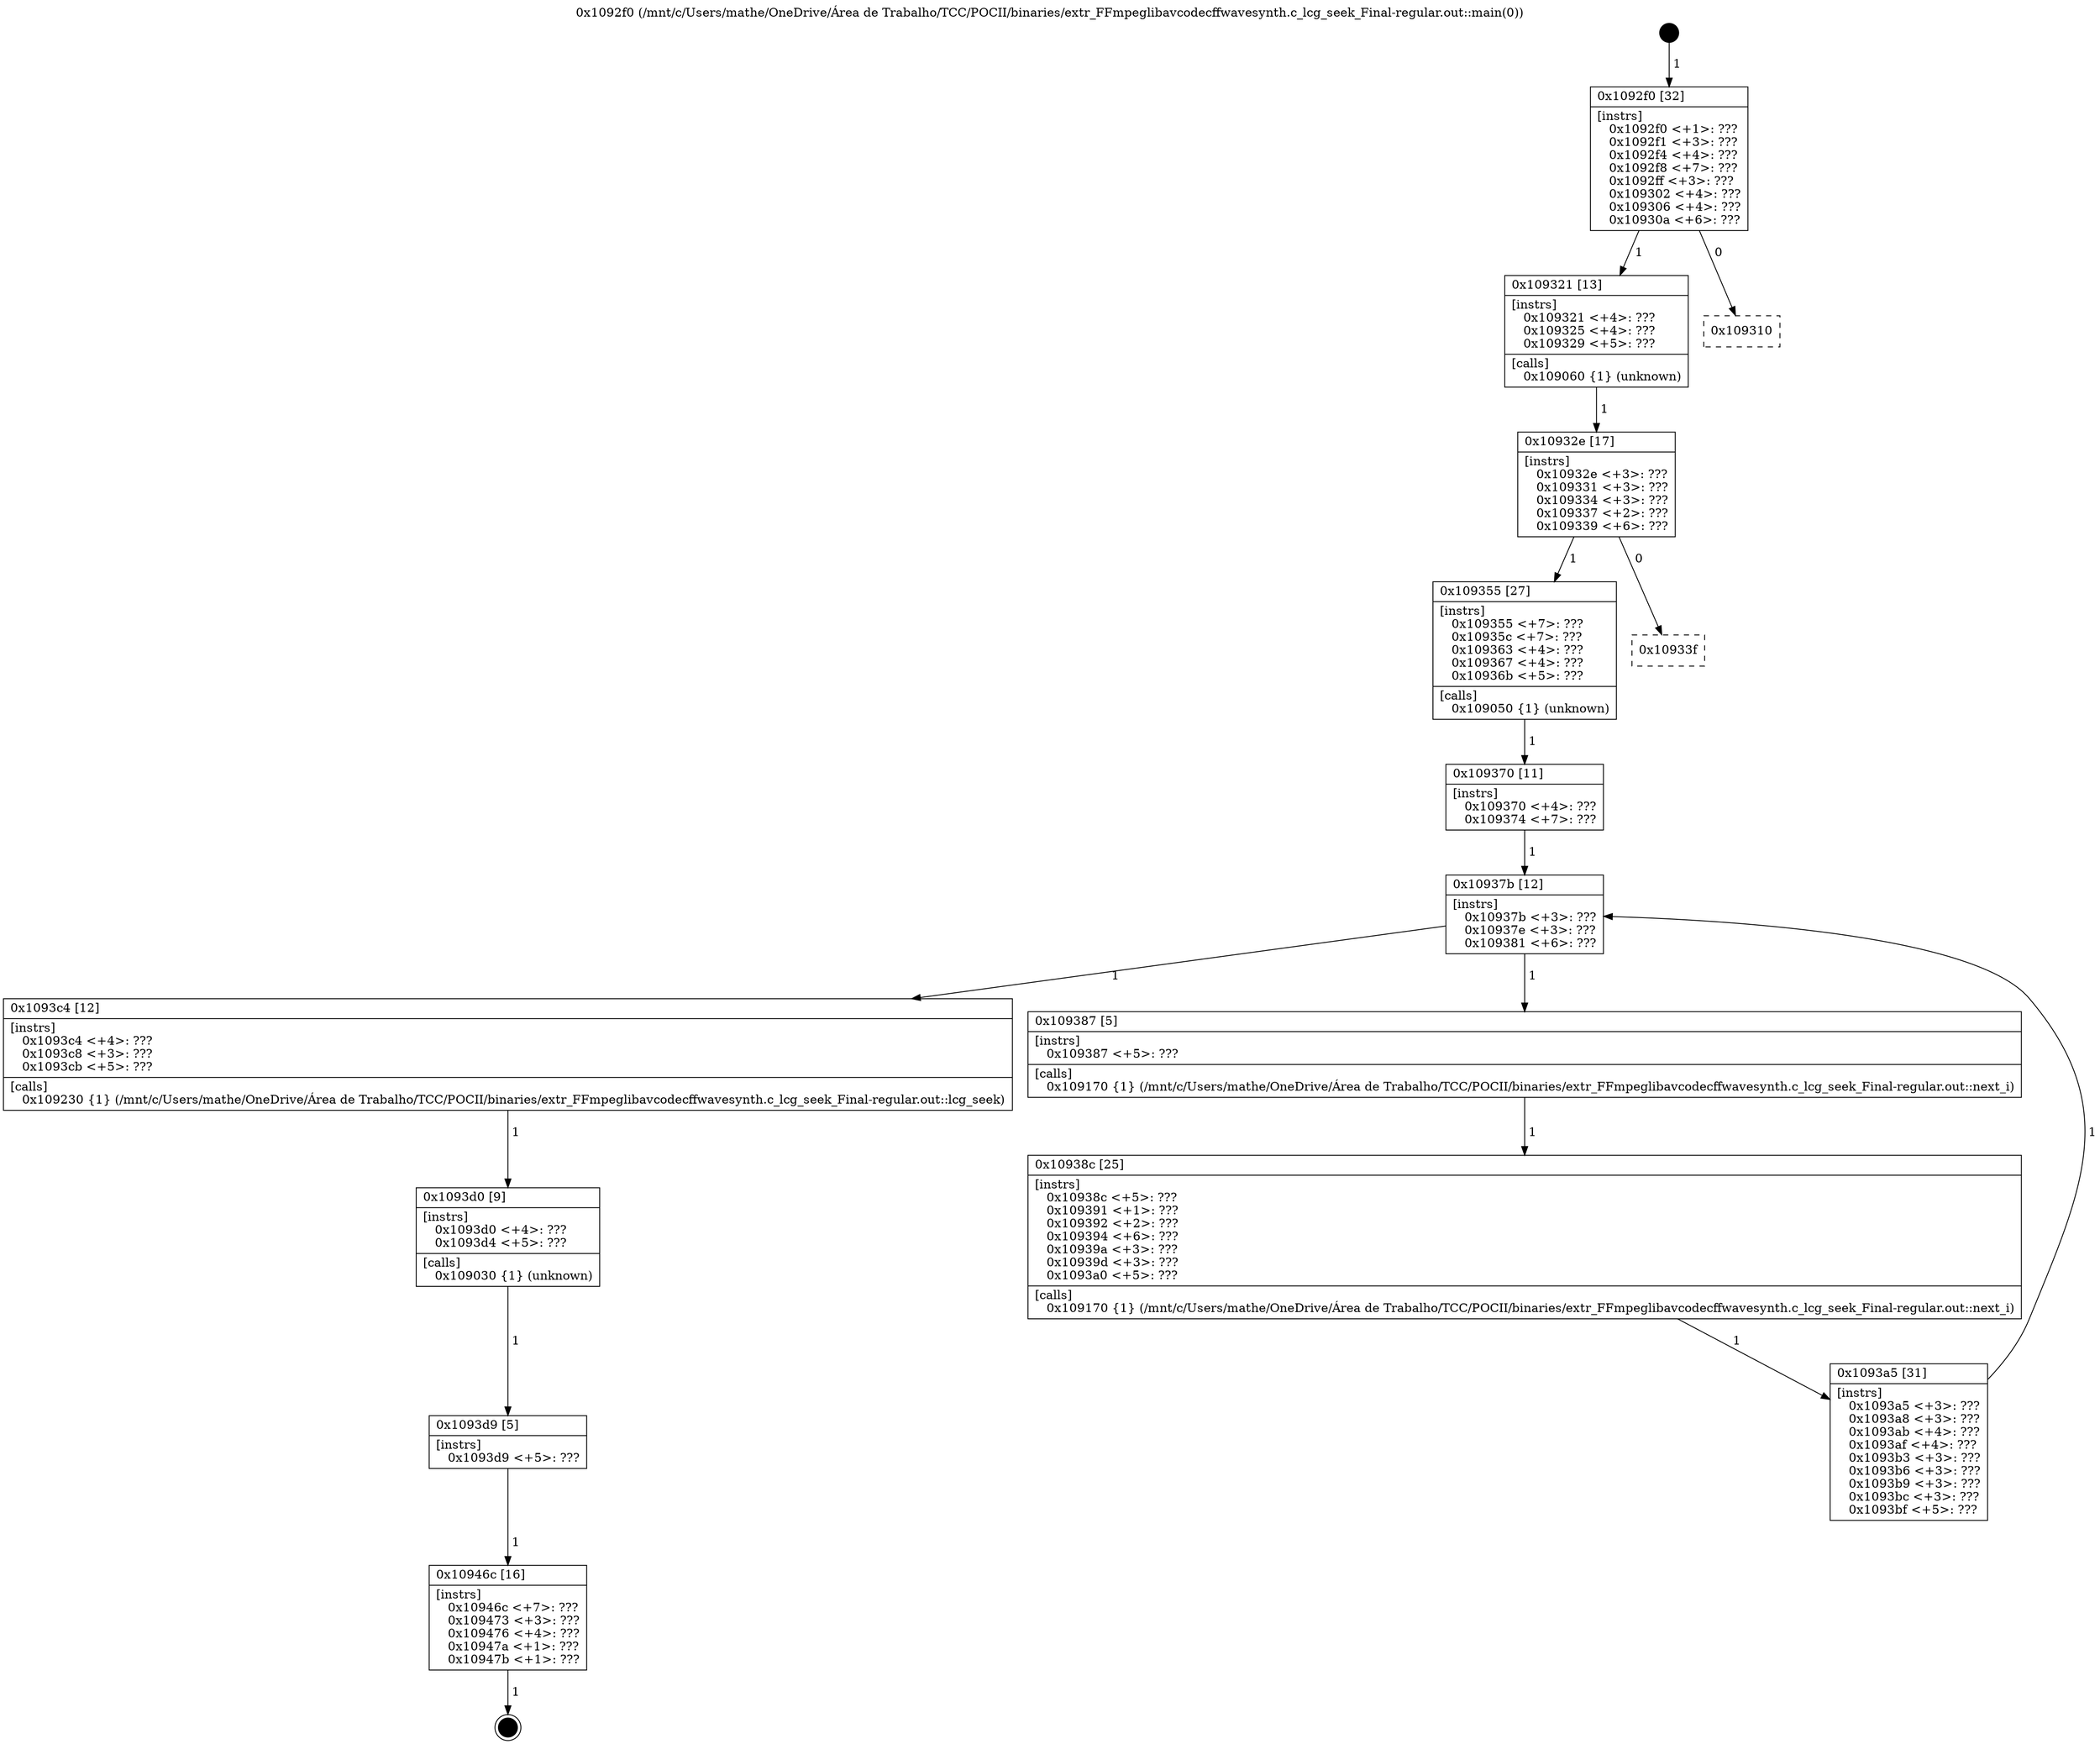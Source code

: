 digraph "0x1092f0" {
  label = "0x1092f0 (/mnt/c/Users/mathe/OneDrive/Área de Trabalho/TCC/POCII/binaries/extr_FFmpeglibavcodecffwavesynth.c_lcg_seek_Final-regular.out::main(0))"
  labelloc = "t"
  node[shape=record]

  Entry [label="",width=0.3,height=0.3,shape=circle,fillcolor=black,style=filled]
  "0x1092f0" [label="{
     0x1092f0 [32]\l
     | [instrs]\l
     &nbsp;&nbsp;0x1092f0 \<+1\>: ???\l
     &nbsp;&nbsp;0x1092f1 \<+3\>: ???\l
     &nbsp;&nbsp;0x1092f4 \<+4\>: ???\l
     &nbsp;&nbsp;0x1092f8 \<+7\>: ???\l
     &nbsp;&nbsp;0x1092ff \<+3\>: ???\l
     &nbsp;&nbsp;0x109302 \<+4\>: ???\l
     &nbsp;&nbsp;0x109306 \<+4\>: ???\l
     &nbsp;&nbsp;0x10930a \<+6\>: ???\l
  }"]
  "0x109321" [label="{
     0x109321 [13]\l
     | [instrs]\l
     &nbsp;&nbsp;0x109321 \<+4\>: ???\l
     &nbsp;&nbsp;0x109325 \<+4\>: ???\l
     &nbsp;&nbsp;0x109329 \<+5\>: ???\l
     | [calls]\l
     &nbsp;&nbsp;0x109060 \{1\} (unknown)\l
  }"]
  "0x109310" [label="{
     0x109310\l
  }", style=dashed]
  "0x10932e" [label="{
     0x10932e [17]\l
     | [instrs]\l
     &nbsp;&nbsp;0x10932e \<+3\>: ???\l
     &nbsp;&nbsp;0x109331 \<+3\>: ???\l
     &nbsp;&nbsp;0x109334 \<+3\>: ???\l
     &nbsp;&nbsp;0x109337 \<+2\>: ???\l
     &nbsp;&nbsp;0x109339 \<+6\>: ???\l
  }"]
  "0x109355" [label="{
     0x109355 [27]\l
     | [instrs]\l
     &nbsp;&nbsp;0x109355 \<+7\>: ???\l
     &nbsp;&nbsp;0x10935c \<+7\>: ???\l
     &nbsp;&nbsp;0x109363 \<+4\>: ???\l
     &nbsp;&nbsp;0x109367 \<+4\>: ???\l
     &nbsp;&nbsp;0x10936b \<+5\>: ???\l
     | [calls]\l
     &nbsp;&nbsp;0x109050 \{1\} (unknown)\l
  }"]
  "0x10933f" [label="{
     0x10933f\l
  }", style=dashed]
  "0x10937b" [label="{
     0x10937b [12]\l
     | [instrs]\l
     &nbsp;&nbsp;0x10937b \<+3\>: ???\l
     &nbsp;&nbsp;0x10937e \<+3\>: ???\l
     &nbsp;&nbsp;0x109381 \<+6\>: ???\l
  }"]
  "0x1093c4" [label="{
     0x1093c4 [12]\l
     | [instrs]\l
     &nbsp;&nbsp;0x1093c4 \<+4\>: ???\l
     &nbsp;&nbsp;0x1093c8 \<+3\>: ???\l
     &nbsp;&nbsp;0x1093cb \<+5\>: ???\l
     | [calls]\l
     &nbsp;&nbsp;0x109230 \{1\} (/mnt/c/Users/mathe/OneDrive/Área de Trabalho/TCC/POCII/binaries/extr_FFmpeglibavcodecffwavesynth.c_lcg_seek_Final-regular.out::lcg_seek)\l
  }"]
  "0x109387" [label="{
     0x109387 [5]\l
     | [instrs]\l
     &nbsp;&nbsp;0x109387 \<+5\>: ???\l
     | [calls]\l
     &nbsp;&nbsp;0x109170 \{1\} (/mnt/c/Users/mathe/OneDrive/Área de Trabalho/TCC/POCII/binaries/extr_FFmpeglibavcodecffwavesynth.c_lcg_seek_Final-regular.out::next_i)\l
  }"]
  "0x10938c" [label="{
     0x10938c [25]\l
     | [instrs]\l
     &nbsp;&nbsp;0x10938c \<+5\>: ???\l
     &nbsp;&nbsp;0x109391 \<+1\>: ???\l
     &nbsp;&nbsp;0x109392 \<+2\>: ???\l
     &nbsp;&nbsp;0x109394 \<+6\>: ???\l
     &nbsp;&nbsp;0x10939a \<+3\>: ???\l
     &nbsp;&nbsp;0x10939d \<+3\>: ???\l
     &nbsp;&nbsp;0x1093a0 \<+5\>: ???\l
     | [calls]\l
     &nbsp;&nbsp;0x109170 \{1\} (/mnt/c/Users/mathe/OneDrive/Área de Trabalho/TCC/POCII/binaries/extr_FFmpeglibavcodecffwavesynth.c_lcg_seek_Final-regular.out::next_i)\l
  }"]
  "0x1093a5" [label="{
     0x1093a5 [31]\l
     | [instrs]\l
     &nbsp;&nbsp;0x1093a5 \<+3\>: ???\l
     &nbsp;&nbsp;0x1093a8 \<+3\>: ???\l
     &nbsp;&nbsp;0x1093ab \<+4\>: ???\l
     &nbsp;&nbsp;0x1093af \<+4\>: ???\l
     &nbsp;&nbsp;0x1093b3 \<+3\>: ???\l
     &nbsp;&nbsp;0x1093b6 \<+3\>: ???\l
     &nbsp;&nbsp;0x1093b9 \<+3\>: ???\l
     &nbsp;&nbsp;0x1093bc \<+3\>: ???\l
     &nbsp;&nbsp;0x1093bf \<+5\>: ???\l
  }"]
  "0x109370" [label="{
     0x109370 [11]\l
     | [instrs]\l
     &nbsp;&nbsp;0x109370 \<+4\>: ???\l
     &nbsp;&nbsp;0x109374 \<+7\>: ???\l
  }"]
  "0x1093d0" [label="{
     0x1093d0 [9]\l
     | [instrs]\l
     &nbsp;&nbsp;0x1093d0 \<+4\>: ???\l
     &nbsp;&nbsp;0x1093d4 \<+5\>: ???\l
     | [calls]\l
     &nbsp;&nbsp;0x109030 \{1\} (unknown)\l
  }"]
  "0x1093d9" [label="{
     0x1093d9 [5]\l
     | [instrs]\l
     &nbsp;&nbsp;0x1093d9 \<+5\>: ???\l
  }"]
  "0x10946c" [label="{
     0x10946c [16]\l
     | [instrs]\l
     &nbsp;&nbsp;0x10946c \<+7\>: ???\l
     &nbsp;&nbsp;0x109473 \<+3\>: ???\l
     &nbsp;&nbsp;0x109476 \<+4\>: ???\l
     &nbsp;&nbsp;0x10947a \<+1\>: ???\l
     &nbsp;&nbsp;0x10947b \<+1\>: ???\l
  }"]
  Exit [label="",width=0.3,height=0.3,shape=circle,fillcolor=black,style=filled,peripheries=2]
  Entry -> "0x1092f0" [label=" 1"]
  "0x1092f0" -> "0x109321" [label=" 1"]
  "0x1092f0" -> "0x109310" [label=" 0"]
  "0x109321" -> "0x10932e" [label=" 1"]
  "0x10932e" -> "0x109355" [label=" 1"]
  "0x10932e" -> "0x10933f" [label=" 0"]
  "0x109355" -> "0x109370" [label=" 1"]
  "0x10937b" -> "0x1093c4" [label=" 1"]
  "0x10937b" -> "0x109387" [label=" 1"]
  "0x109387" -> "0x10938c" [label=" 1"]
  "0x10938c" -> "0x1093a5" [label=" 1"]
  "0x109370" -> "0x10937b" [label=" 1"]
  "0x1093a5" -> "0x10937b" [label=" 1"]
  "0x1093c4" -> "0x1093d0" [label=" 1"]
  "0x1093d0" -> "0x1093d9" [label=" 1"]
  "0x1093d9" -> "0x10946c" [label=" 1"]
  "0x10946c" -> Exit [label=" 1"]
}
